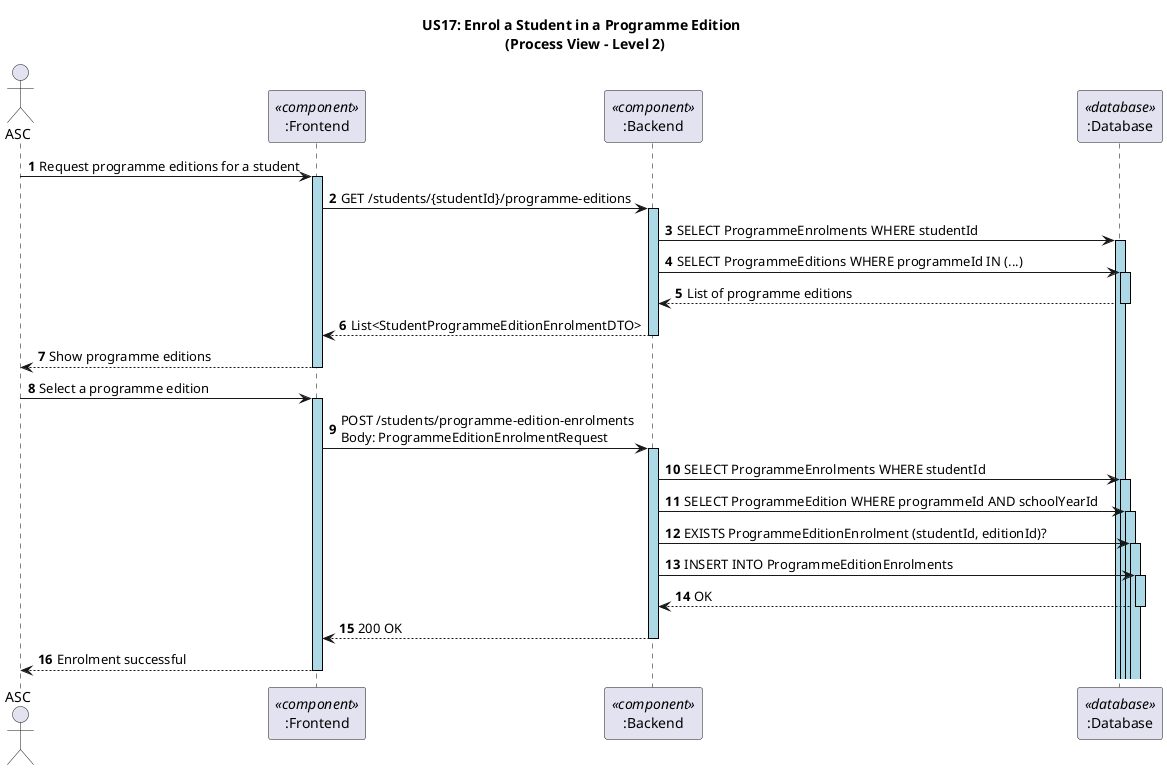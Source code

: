 @startuml

' US17 - Enrol a Student in a Programme Edition
' Process View - Level 2 (Frontend, Backend, DB)

autonumber

skinparam sequence {
   LifelineBorderColor black
   LifelineBackgroundColor LightBlue
}

title US17: Enrol a Student in a Programme Edition \n (Process View - Level 2)

actor ASC
participant ":Frontend" as FE <<component>>
participant ":Backend" as BE <<component>>
participant ":Database" as DB <<database>>

' Fase 1 – Consulta
ASC -> FE ++: Request programme editions for a student
FE -> BE ++: GET /students/{studentId}/programme-editions
BE -> DB ++: SELECT ProgrammeEnrolments WHERE studentId
BE -> DB ++: SELECT ProgrammeEditions WHERE programmeId IN (...)
DB --> BE --: List of programme editions
BE --> FE --: List<StudentProgrammeEditionEnrolmentDTO>
FE --> ASC --: Show programme editions

' Fase 2 – Inscrição
ASC -> FE ++: Select a programme edition
FE -> BE ++: POST /students/programme-edition-enrolments\nBody: ProgrammeEditionEnrolmentRequest
BE -> DB ++: SELECT ProgrammeEnrolments WHERE studentId
BE -> DB ++: SELECT ProgrammeEdition WHERE programmeId AND schoolYearId
BE -> DB ++: EXISTS ProgrammeEditionEnrolment (studentId, editionId)?
BE -> DB ++: INSERT INTO ProgrammeEditionEnrolments
DB --> BE --: OK
BE --> FE --: 200 OK
FE --> ASC --: Enrolment successful

@enduml
